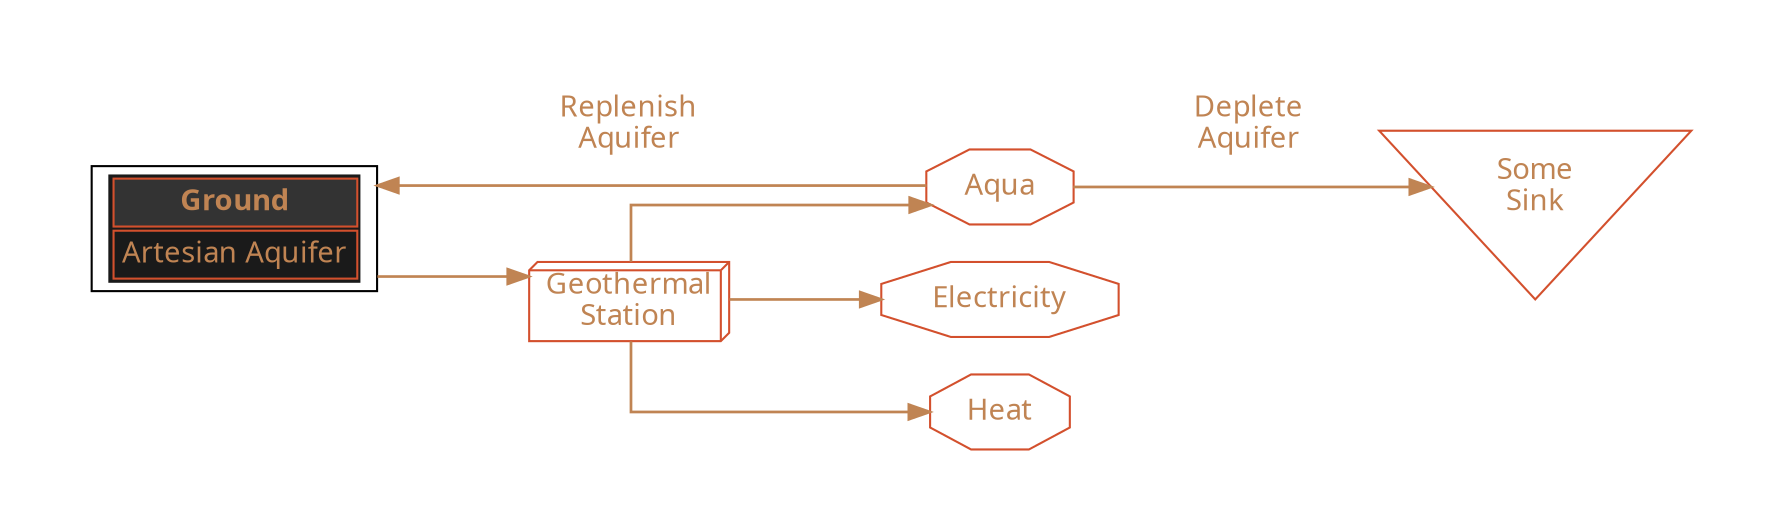 /*
  This is part of the Avaneya Project Crew Handbook.
  Copyright (C) 2010-2014 Cartesian Theatre <info@cartesiantheatre.com>.
  See the file License for copying conditions.
  
  To manually compile:
      $ sudo aptitude install graphviz
      $ dot -Tpdf Sinks.dot.gv -o Sinks.pdf
*/

// Sinks graph...
digraph Sinks 
{  
    // Graph attributes...
	bgcolor="transparent";
	margin="0";
	rankdir="LR";
    ranksep="1";
    splines="ortho";
    pad="0.5,0.5";
    concentrate="true";
   // nodesep="0.5";
   

	// Node attributes...
	node[color="#d3502dff"];
	node[fillcolor="gray10"];
    node[fontcolor="#c08453ff"];
    node[fontname="Ubuntu"];
	
	// Edge attributes...
	edge[color="#c08453ff"];
	edge[fontcolor="#c08453ff"];
	edge[fontname="Ubuntu"];
	edge[penwidth="1.3"];

    // Sources...
    subgraph cluster_Sources
    {
        // Cluster attributes...
        labelfontname="Ubuntu Bold";
        fontname="Ubuntu Bold";
        fontcolor="#c08453ff"
//        rank="same";

        // Ground source...
        "Ground"[
            shape = "none"
            
            label =
                <<table border="0" cellborder="1" cellpadding="3" bgcolor="gray10" align="center">
                    <tr>
                        <td bgcolor="gray20" align="center"><font face="Ubuntu Bold">Ground</font></td>
                    </tr>
                    <tr>
                        <td align="center" port="Dry Ice">Artesian Aquifer</td>
                    </tr>
                </table>>];
    }

	// Resources...
	"Aqua"[shape="octagon"];
	"Electricity"[shape="octagon"];
	"Heat"[shape="octagon"];
    
    // Mutators...
    "Geothermal\nStation"[shape=box3d];
    
    // Sinks...
    "Some\nSink"[shape=invtriangle];

    // Relations...
    "Ground" -> "Geothermal\nStation";
    "Geothermal\nStation" -> "Aqua";
    "Geothermal\nStation" -> "Electricity";
    "Geothermal\nStation" -> "Heat";
    "Aqua" -> "Ground"[label="Replenish\nAquifer\n "];
    "Aqua" -> "Some\nSink"[label="Deplete\nAquifer\n "];
}

